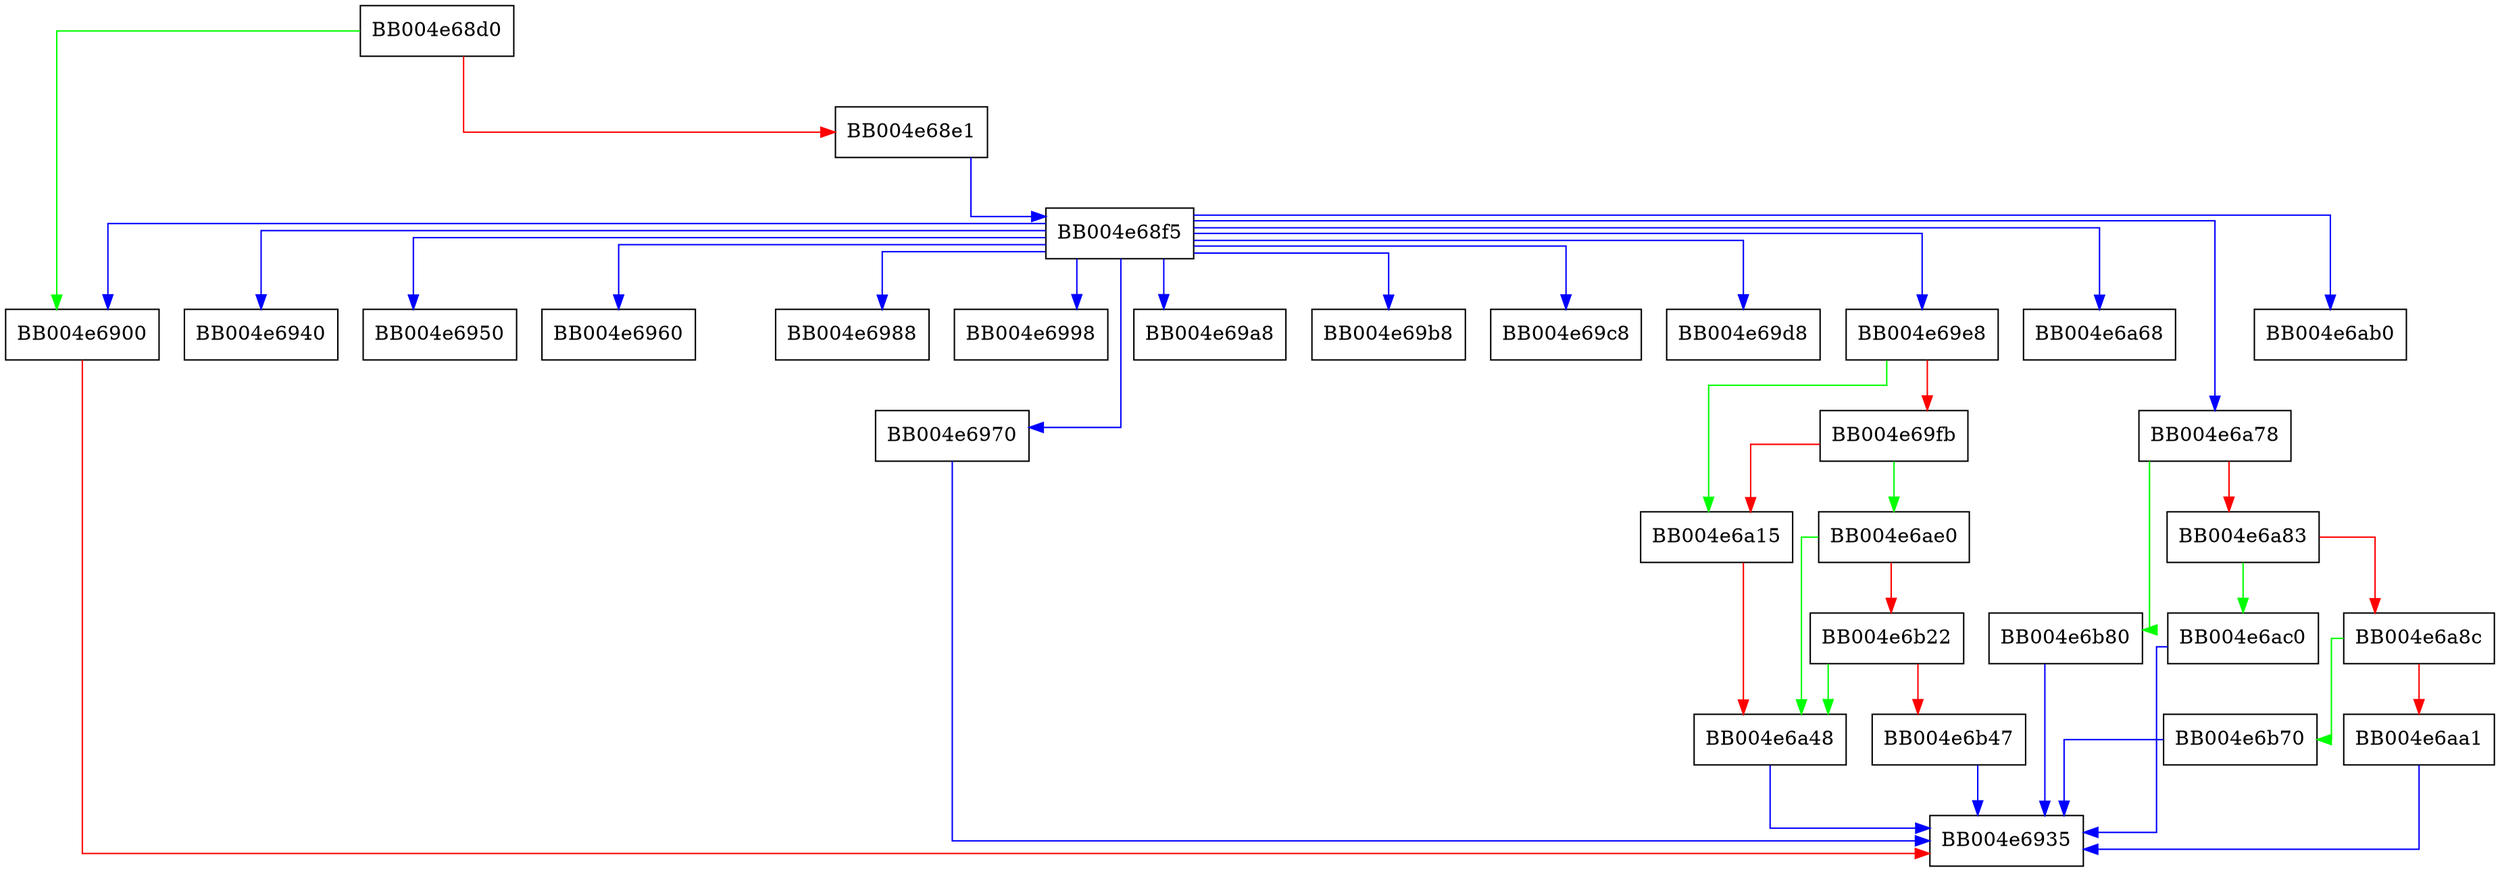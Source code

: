 digraph ossl_statem_client_process_message {
  node [shape="box"];
  graph [splines=ortho];
  BB004e68d0 -> BB004e6900 [color="green"];
  BB004e68d0 -> BB004e68e1 [color="red"];
  BB004e68e1 -> BB004e68f5 [color="blue"];
  BB004e68f5 -> BB004e6900 [color="blue"];
  BB004e68f5 -> BB004e6940 [color="blue"];
  BB004e68f5 -> BB004e6950 [color="blue"];
  BB004e68f5 -> BB004e6960 [color="blue"];
  BB004e68f5 -> BB004e6970 [color="blue"];
  BB004e68f5 -> BB004e6988 [color="blue"];
  BB004e68f5 -> BB004e6998 [color="blue"];
  BB004e68f5 -> BB004e69a8 [color="blue"];
  BB004e68f5 -> BB004e69b8 [color="blue"];
  BB004e68f5 -> BB004e69c8 [color="blue"];
  BB004e68f5 -> BB004e69d8 [color="blue"];
  BB004e68f5 -> BB004e69e8 [color="blue"];
  BB004e68f5 -> BB004e6a68 [color="blue"];
  BB004e68f5 -> BB004e6a78 [color="blue"];
  BB004e68f5 -> BB004e6ab0 [color="blue"];
  BB004e6900 -> BB004e6935 [color="red"];
  BB004e6970 -> BB004e6935 [color="blue"];
  BB004e69e8 -> BB004e6a15 [color="green"];
  BB004e69e8 -> BB004e69fb [color="red"];
  BB004e69fb -> BB004e6ae0 [color="green"];
  BB004e69fb -> BB004e6a15 [color="red"];
  BB004e6a15 -> BB004e6a48 [color="red"];
  BB004e6a48 -> BB004e6935 [color="blue"];
  BB004e6a78 -> BB004e6b80 [color="green"];
  BB004e6a78 -> BB004e6a83 [color="red"];
  BB004e6a83 -> BB004e6ac0 [color="green"];
  BB004e6a83 -> BB004e6a8c [color="red"];
  BB004e6a8c -> BB004e6b70 [color="green"];
  BB004e6a8c -> BB004e6aa1 [color="red"];
  BB004e6aa1 -> BB004e6935 [color="blue"];
  BB004e6ac0 -> BB004e6935 [color="blue"];
  BB004e6ae0 -> BB004e6a48 [color="green"];
  BB004e6ae0 -> BB004e6b22 [color="red"];
  BB004e6b22 -> BB004e6a48 [color="green"];
  BB004e6b22 -> BB004e6b47 [color="red"];
  BB004e6b47 -> BB004e6935 [color="blue"];
  BB004e6b70 -> BB004e6935 [color="blue"];
  BB004e6b80 -> BB004e6935 [color="blue"];
}